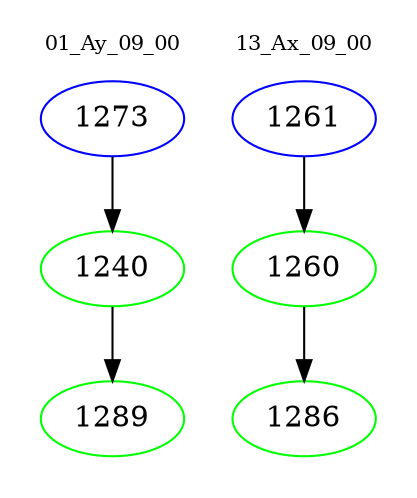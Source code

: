 digraph{
subgraph cluster_0 {
color = white
label = "01_Ay_09_00";
fontsize=10;
T0_1273 [label="1273", color="blue"]
T0_1273 -> T0_1240 [color="black"]
T0_1240 [label="1240", color="green"]
T0_1240 -> T0_1289 [color="black"]
T0_1289 [label="1289", color="green"]
}
subgraph cluster_1 {
color = white
label = "13_Ax_09_00";
fontsize=10;
T1_1261 [label="1261", color="blue"]
T1_1261 -> T1_1260 [color="black"]
T1_1260 [label="1260", color="green"]
T1_1260 -> T1_1286 [color="black"]
T1_1286 [label="1286", color="green"]
}
}
